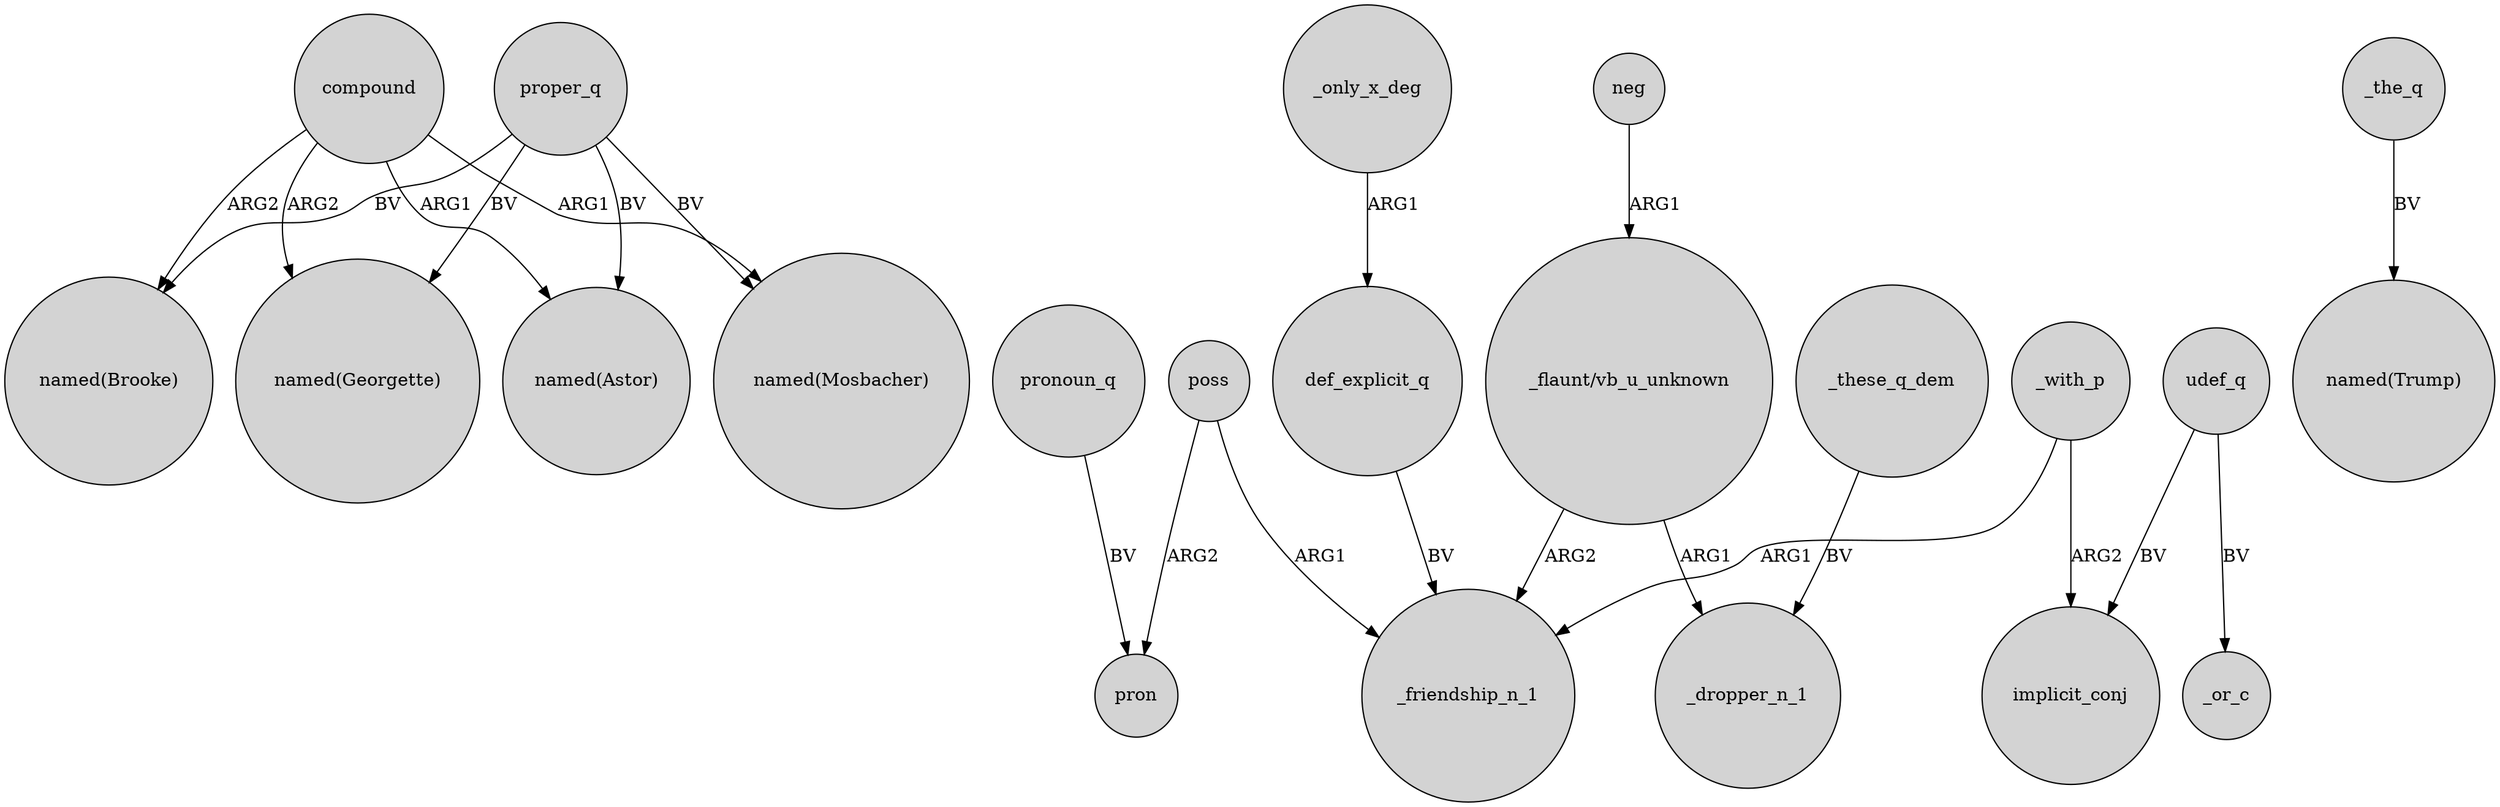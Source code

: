 digraph {
	node [shape=circle style=filled]
	compound -> "named(Astor)" [label=ARG1]
	poss -> pron [label=ARG2]
	_with_p -> _friendship_n_1 [label=ARG1]
	proper_q -> "named(Georgette)" [label=BV]
	"_flaunt/vb_u_unknown" -> _dropper_n_1 [label=ARG1]
	"_flaunt/vb_u_unknown" -> _friendship_n_1 [label=ARG2]
	udef_q -> _or_c [label=BV]
	udef_q -> implicit_conj [label=BV]
	proper_q -> "named(Brooke)" [label=BV]
	proper_q -> "named(Mosbacher)" [label=BV]
	pronoun_q -> pron [label=BV]
	neg -> "_flaunt/vb_u_unknown" [label=ARG1]
	def_explicit_q -> _friendship_n_1 [label=BV]
	compound -> "named(Georgette)" [label=ARG2]
	compound -> "named(Brooke)" [label=ARG2]
	_these_q_dem -> _dropper_n_1 [label=BV]
	poss -> _friendship_n_1 [label=ARG1]
	proper_q -> "named(Astor)" [label=BV]
	compound -> "named(Mosbacher)" [label=ARG1]
	_with_p -> implicit_conj [label=ARG2]
	_the_q -> "named(Trump)" [label=BV]
	_only_x_deg -> def_explicit_q [label=ARG1]
}

